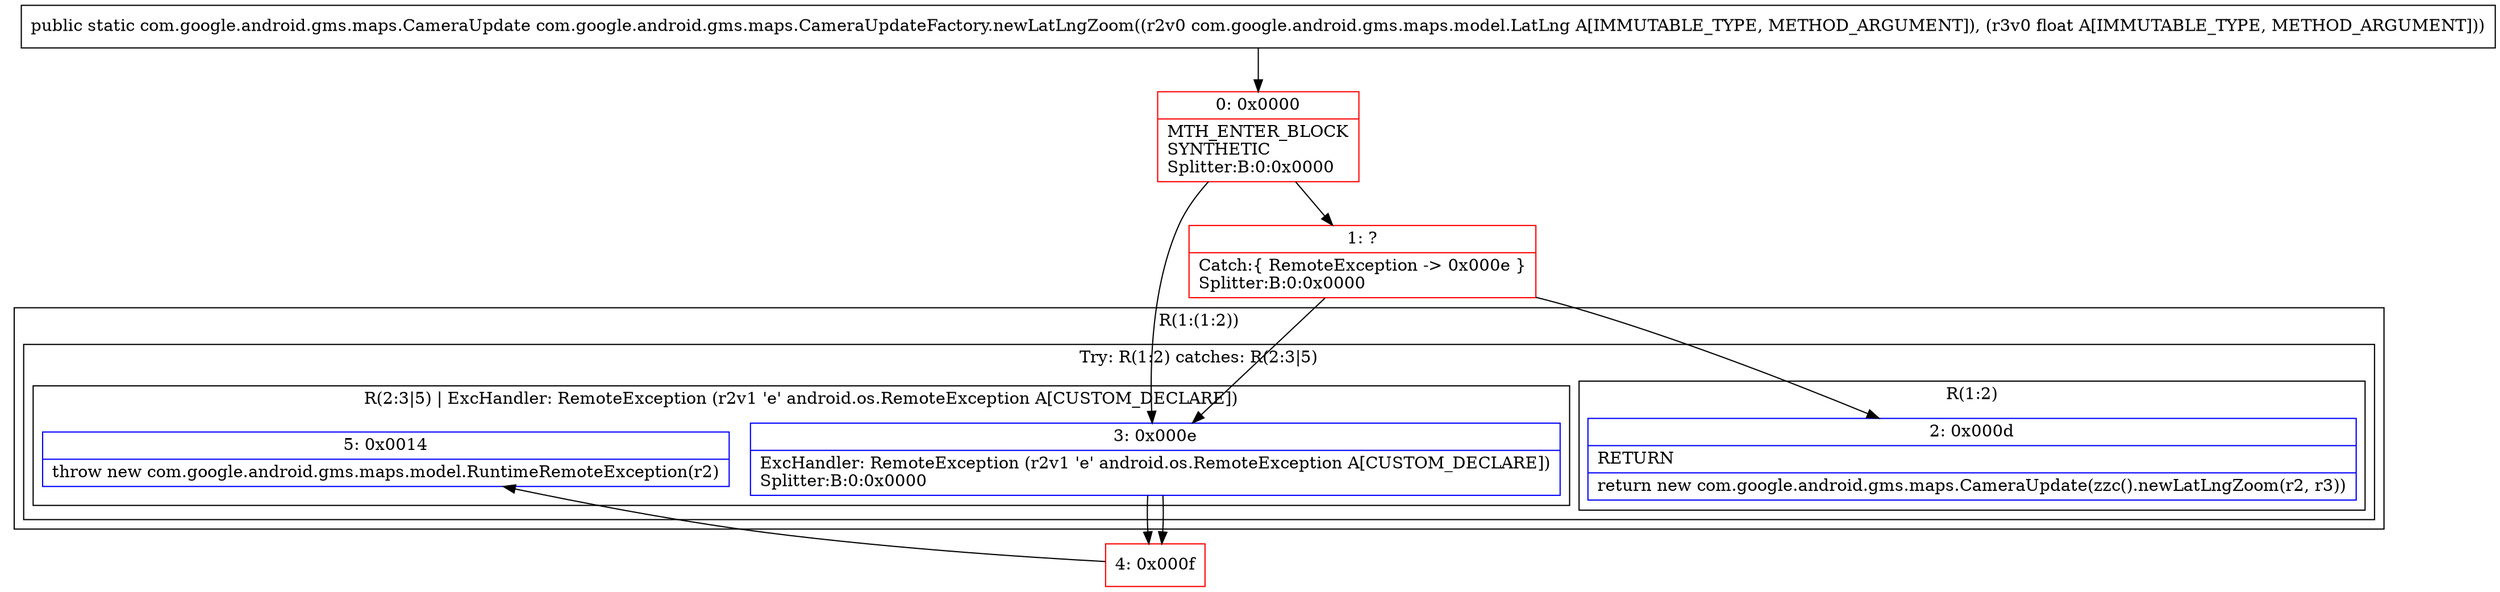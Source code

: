 digraph "CFG forcom.google.android.gms.maps.CameraUpdateFactory.newLatLngZoom(Lcom\/google\/android\/gms\/maps\/model\/LatLng;F)Lcom\/google\/android\/gms\/maps\/CameraUpdate;" {
subgraph cluster_Region_271553083 {
label = "R(1:(1:2))";
node [shape=record,color=blue];
subgraph cluster_TryCatchRegion_2017856227 {
label = "Try: R(1:2) catches: R(2:3|5)";
node [shape=record,color=blue];
subgraph cluster_Region_481348298 {
label = "R(1:2)";
node [shape=record,color=blue];
Node_2 [shape=record,label="{2\:\ 0x000d|RETURN\l|return new com.google.android.gms.maps.CameraUpdate(zzc().newLatLngZoom(r2, r3))\l}"];
}
subgraph cluster_Region_1529729905 {
label = "R(2:3|5) | ExcHandler: RemoteException (r2v1 'e' android.os.RemoteException A[CUSTOM_DECLARE])\l";
node [shape=record,color=blue];
Node_3 [shape=record,label="{3\:\ 0x000e|ExcHandler: RemoteException (r2v1 'e' android.os.RemoteException A[CUSTOM_DECLARE])\lSplitter:B:0:0x0000\l}"];
Node_5 [shape=record,label="{5\:\ 0x0014|throw new com.google.android.gms.maps.model.RuntimeRemoteException(r2)\l}"];
}
}
}
subgraph cluster_Region_1529729905 {
label = "R(2:3|5) | ExcHandler: RemoteException (r2v1 'e' android.os.RemoteException A[CUSTOM_DECLARE])\l";
node [shape=record,color=blue];
Node_3 [shape=record,label="{3\:\ 0x000e|ExcHandler: RemoteException (r2v1 'e' android.os.RemoteException A[CUSTOM_DECLARE])\lSplitter:B:0:0x0000\l}"];
Node_5 [shape=record,label="{5\:\ 0x0014|throw new com.google.android.gms.maps.model.RuntimeRemoteException(r2)\l}"];
}
Node_0 [shape=record,color=red,label="{0\:\ 0x0000|MTH_ENTER_BLOCK\lSYNTHETIC\lSplitter:B:0:0x0000\l}"];
Node_1 [shape=record,color=red,label="{1\:\ ?|Catch:\{ RemoteException \-\> 0x000e \}\lSplitter:B:0:0x0000\l}"];
Node_4 [shape=record,color=red,label="{4\:\ 0x000f}"];
MethodNode[shape=record,label="{public static com.google.android.gms.maps.CameraUpdate com.google.android.gms.maps.CameraUpdateFactory.newLatLngZoom((r2v0 com.google.android.gms.maps.model.LatLng A[IMMUTABLE_TYPE, METHOD_ARGUMENT]), (r3v0 float A[IMMUTABLE_TYPE, METHOD_ARGUMENT])) }"];
MethodNode -> Node_0;
Node_3 -> Node_4;
Node_3 -> Node_4;
Node_0 -> Node_1;
Node_0 -> Node_3;
Node_1 -> Node_2;
Node_1 -> Node_3;
Node_4 -> Node_5;
}

